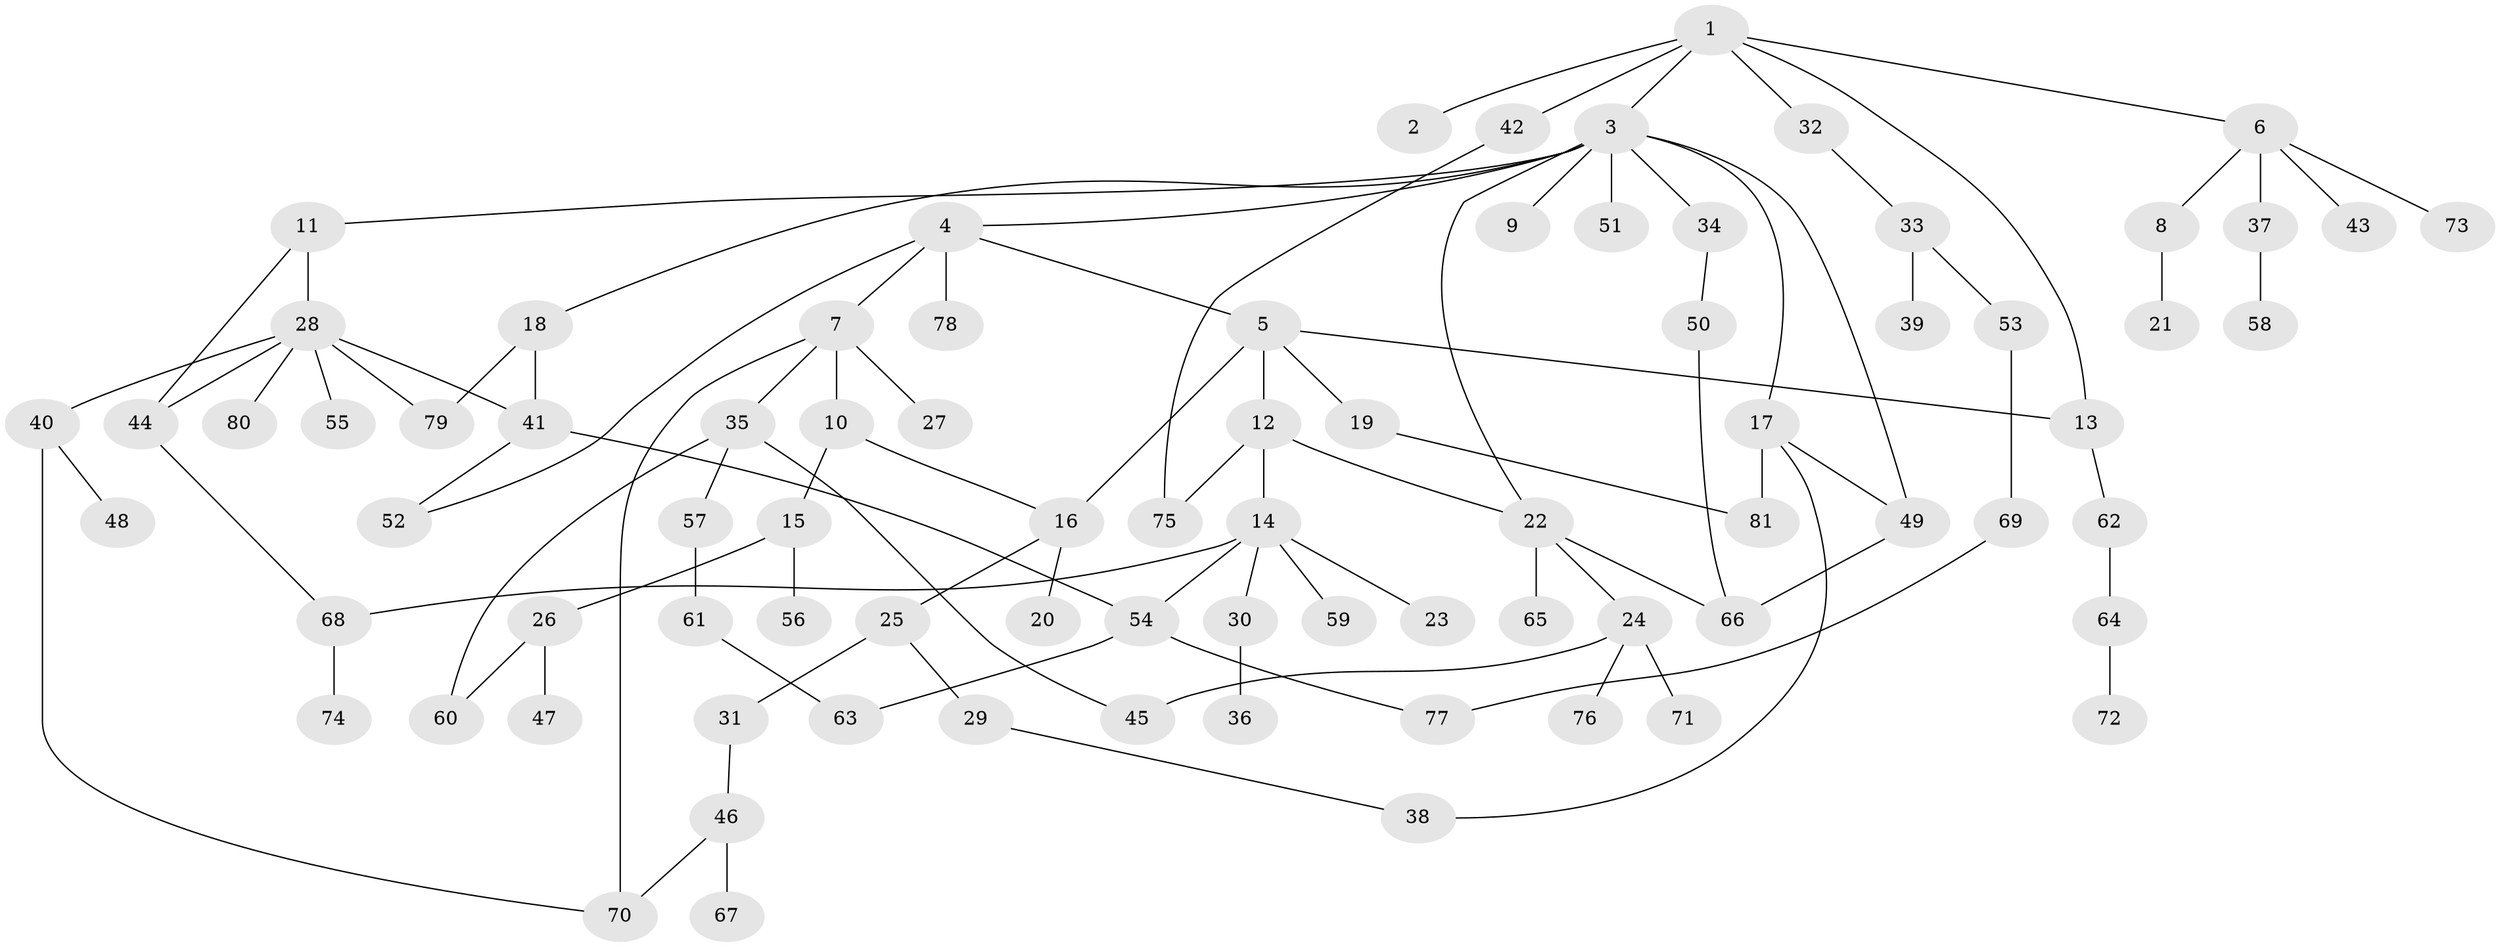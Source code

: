 // coarse degree distribution, {7: 0.03571428571428571, 1: 0.39285714285714285, 11: 0.017857142857142856, 8: 0.05357142857142857, 5: 0.017857142857142856, 3: 0.14285714285714285, 2: 0.21428571428571427, 4: 0.125}
// Generated by graph-tools (version 1.1) at 2025/23/03/03/25 07:23:30]
// undirected, 81 vertices, 101 edges
graph export_dot {
graph [start="1"]
  node [color=gray90,style=filled];
  1;
  2;
  3;
  4;
  5;
  6;
  7;
  8;
  9;
  10;
  11;
  12;
  13;
  14;
  15;
  16;
  17;
  18;
  19;
  20;
  21;
  22;
  23;
  24;
  25;
  26;
  27;
  28;
  29;
  30;
  31;
  32;
  33;
  34;
  35;
  36;
  37;
  38;
  39;
  40;
  41;
  42;
  43;
  44;
  45;
  46;
  47;
  48;
  49;
  50;
  51;
  52;
  53;
  54;
  55;
  56;
  57;
  58;
  59;
  60;
  61;
  62;
  63;
  64;
  65;
  66;
  67;
  68;
  69;
  70;
  71;
  72;
  73;
  74;
  75;
  76;
  77;
  78;
  79;
  80;
  81;
  1 -- 2;
  1 -- 3;
  1 -- 6;
  1 -- 32;
  1 -- 42;
  1 -- 13;
  3 -- 4;
  3 -- 9;
  3 -- 11;
  3 -- 17;
  3 -- 18;
  3 -- 34;
  3 -- 49;
  3 -- 51;
  3 -- 22;
  4 -- 5;
  4 -- 7;
  4 -- 78;
  4 -- 52;
  5 -- 12;
  5 -- 13;
  5 -- 16;
  5 -- 19;
  6 -- 8;
  6 -- 37;
  6 -- 43;
  6 -- 73;
  7 -- 10;
  7 -- 27;
  7 -- 35;
  7 -- 70;
  8 -- 21;
  10 -- 15;
  10 -- 16;
  11 -- 28;
  11 -- 44;
  12 -- 14;
  12 -- 22;
  12 -- 75;
  13 -- 62;
  14 -- 23;
  14 -- 30;
  14 -- 59;
  14 -- 68;
  14 -- 54;
  15 -- 26;
  15 -- 56;
  16 -- 20;
  16 -- 25;
  17 -- 81;
  17 -- 49;
  17 -- 38;
  18 -- 79;
  18 -- 41;
  19 -- 81;
  22 -- 24;
  22 -- 65;
  22 -- 66;
  24 -- 71;
  24 -- 76;
  24 -- 45;
  25 -- 29;
  25 -- 31;
  26 -- 47;
  26 -- 60;
  28 -- 40;
  28 -- 41;
  28 -- 55;
  28 -- 80;
  28 -- 44;
  28 -- 79;
  29 -- 38;
  30 -- 36;
  31 -- 46;
  32 -- 33;
  33 -- 39;
  33 -- 53;
  34 -- 50;
  35 -- 45;
  35 -- 57;
  35 -- 60;
  37 -- 58;
  40 -- 48;
  40 -- 70;
  41 -- 52;
  41 -- 54;
  42 -- 75;
  44 -- 68;
  46 -- 67;
  46 -- 70;
  49 -- 66;
  50 -- 66;
  53 -- 69;
  54 -- 77;
  54 -- 63;
  57 -- 61;
  61 -- 63;
  62 -- 64;
  64 -- 72;
  68 -- 74;
  69 -- 77;
}
